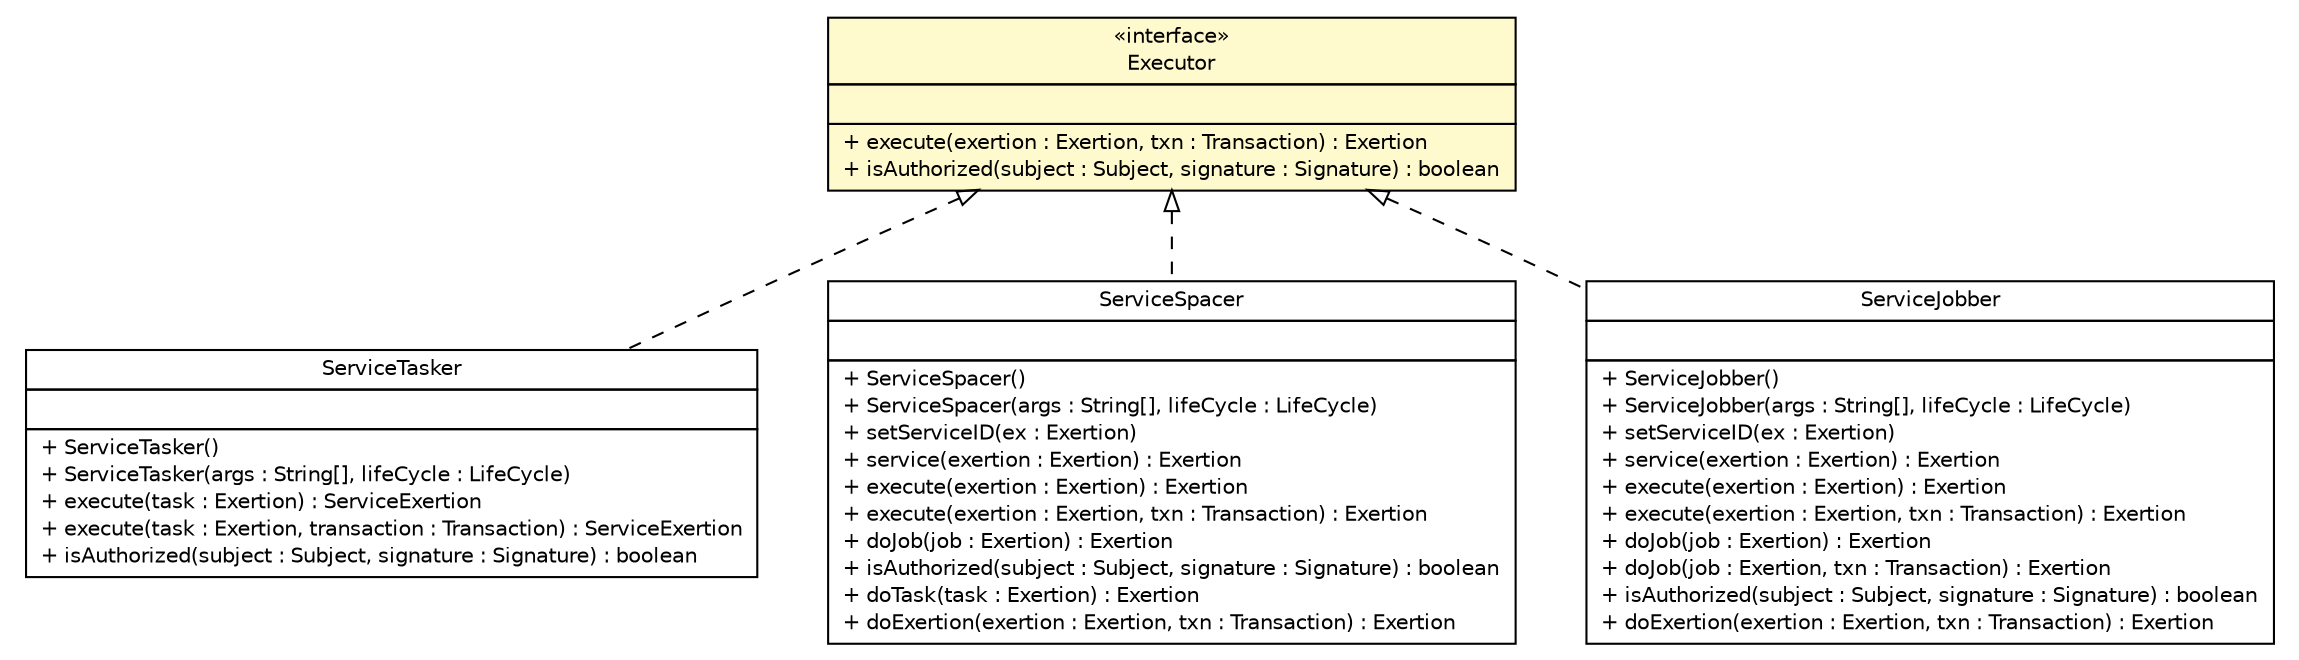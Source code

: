#!/usr/local/bin/dot
#
# Class diagram 
# Generated by UMLGraph version R5_6 (http://www.umlgraph.org/)
#

digraph G {
	edge [fontname="Helvetica",fontsize=10,labelfontname="Helvetica",labelfontsize=10];
	node [fontname="Helvetica",fontsize=10,shape=plaintext];
	nodesep=0.25;
	ranksep=0.5;
	// sorcer.core.provider.ServiceTasker
	c141545 [label=<<table title="sorcer.core.provider.ServiceTasker" border="0" cellborder="1" cellspacing="0" cellpadding="2" port="p" href="../core/provider/ServiceTasker.html">
		<tr><td><table border="0" cellspacing="0" cellpadding="1">
<tr><td align="center" balign="center"> ServiceTasker </td></tr>
		</table></td></tr>
		<tr><td><table border="0" cellspacing="0" cellpadding="1">
<tr><td align="left" balign="left">  </td></tr>
		</table></td></tr>
		<tr><td><table border="0" cellspacing="0" cellpadding="1">
<tr><td align="left" balign="left"> + ServiceTasker() </td></tr>
<tr><td align="left" balign="left"> + ServiceTasker(args : String[], lifeCycle : LifeCycle) </td></tr>
<tr><td align="left" balign="left"> + execute(task : Exertion) : ServiceExertion </td></tr>
<tr><td align="left" balign="left"> + execute(task : Exertion, transaction : Transaction) : ServiceExertion </td></tr>
<tr><td align="left" balign="left"> + isAuthorized(subject : Subject, signature : Signature) : boolean </td></tr>
		</table></td></tr>
		</table>>, URL="../core/provider/ServiceTasker.html", fontname="Helvetica", fontcolor="black", fontsize=10.0];
	// sorcer.service.Executor
	c141618 [label=<<table title="sorcer.service.Executor" border="0" cellborder="1" cellspacing="0" cellpadding="2" port="p" bgcolor="lemonChiffon" href="./Executor.html">
		<tr><td><table border="0" cellspacing="0" cellpadding="1">
<tr><td align="center" balign="center"> &#171;interface&#187; </td></tr>
<tr><td align="center" balign="center"> Executor </td></tr>
		</table></td></tr>
		<tr><td><table border="0" cellspacing="0" cellpadding="1">
<tr><td align="left" balign="left">  </td></tr>
		</table></td></tr>
		<tr><td><table border="0" cellspacing="0" cellpadding="1">
<tr><td align="left" balign="left"> + execute(exertion : Exertion, txn : Transaction) : Exertion </td></tr>
<tr><td align="left" balign="left"> + isAuthorized(subject : Subject, signature : Signature) : boolean </td></tr>
		</table></td></tr>
		</table>>, URL="./Executor.html", fontname="Helvetica", fontcolor="black", fontsize=10.0];
	// sorcer.core.provider.jobber.ServiceSpacer
	c141767 [label=<<table title="sorcer.core.provider.jobber.ServiceSpacer" border="0" cellborder="1" cellspacing="0" cellpadding="2" port="p" href="../core/provider/jobber/ServiceSpacer.html">
		<tr><td><table border="0" cellspacing="0" cellpadding="1">
<tr><td align="center" balign="center"> ServiceSpacer </td></tr>
		</table></td></tr>
		<tr><td><table border="0" cellspacing="0" cellpadding="1">
<tr><td align="left" balign="left">  </td></tr>
		</table></td></tr>
		<tr><td><table border="0" cellspacing="0" cellpadding="1">
<tr><td align="left" balign="left"> + ServiceSpacer() </td></tr>
<tr><td align="left" balign="left"> + ServiceSpacer(args : String[], lifeCycle : LifeCycle) </td></tr>
<tr><td align="left" balign="left"> + setServiceID(ex : Exertion) </td></tr>
<tr><td align="left" balign="left"> + service(exertion : Exertion) : Exertion </td></tr>
<tr><td align="left" balign="left"> + execute(exertion : Exertion) : Exertion </td></tr>
<tr><td align="left" balign="left"> + execute(exertion : Exertion, txn : Transaction) : Exertion </td></tr>
<tr><td align="left" balign="left"> + doJob(job : Exertion) : Exertion </td></tr>
<tr><td align="left" balign="left"> + isAuthorized(subject : Subject, signature : Signature) : boolean </td></tr>
<tr><td align="left" balign="left"> + doTask(task : Exertion) : Exertion </td></tr>
<tr><td align="left" balign="left"> + doExertion(exertion : Exertion, txn : Transaction) : Exertion </td></tr>
		</table></td></tr>
		</table>>, URL="../core/provider/jobber/ServiceSpacer.html", fontname="Helvetica", fontcolor="black", fontsize=10.0];
	// sorcer.core.provider.jobber.ServiceJobber
	c141770 [label=<<table title="sorcer.core.provider.jobber.ServiceJobber" border="0" cellborder="1" cellspacing="0" cellpadding="2" port="p" href="../core/provider/jobber/ServiceJobber.html">
		<tr><td><table border="0" cellspacing="0" cellpadding="1">
<tr><td align="center" balign="center"> ServiceJobber </td></tr>
		</table></td></tr>
		<tr><td><table border="0" cellspacing="0" cellpadding="1">
<tr><td align="left" balign="left">  </td></tr>
		</table></td></tr>
		<tr><td><table border="0" cellspacing="0" cellpadding="1">
<tr><td align="left" balign="left"> + ServiceJobber() </td></tr>
<tr><td align="left" balign="left"> + ServiceJobber(args : String[], lifeCycle : LifeCycle) </td></tr>
<tr><td align="left" balign="left"> + setServiceID(ex : Exertion) </td></tr>
<tr><td align="left" balign="left"> + service(exertion : Exertion) : Exertion </td></tr>
<tr><td align="left" balign="left"> + execute(exertion : Exertion) : Exertion </td></tr>
<tr><td align="left" balign="left"> + execute(exertion : Exertion, txn : Transaction) : Exertion </td></tr>
<tr><td align="left" balign="left"> + doJob(job : Exertion) : Exertion </td></tr>
<tr><td align="left" balign="left"> + doJob(job : Exertion, txn : Transaction) : Exertion </td></tr>
<tr><td align="left" balign="left"> + isAuthorized(subject : Subject, signature : Signature) : boolean </td></tr>
<tr><td align="left" balign="left"> + doExertion(exertion : Exertion, txn : Transaction) : Exertion </td></tr>
		</table></td></tr>
		</table>>, URL="../core/provider/jobber/ServiceJobber.html", fontname="Helvetica", fontcolor="black", fontsize=10.0];
	//sorcer.core.provider.ServiceTasker implements sorcer.service.Executor
	c141618:p -> c141545:p [dir=back,arrowtail=empty,style=dashed];
	//sorcer.core.provider.jobber.ServiceSpacer implements sorcer.service.Executor
	c141618:p -> c141767:p [dir=back,arrowtail=empty,style=dashed];
	//sorcer.core.provider.jobber.ServiceJobber implements sorcer.service.Executor
	c141618:p -> c141770:p [dir=back,arrowtail=empty,style=dashed];
}

